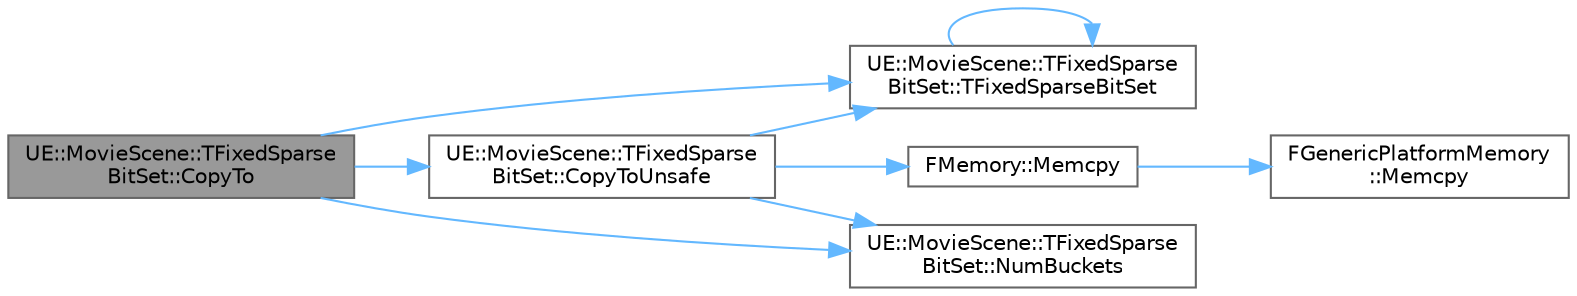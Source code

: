 digraph "UE::MovieScene::TFixedSparseBitSet::CopyTo"
{
 // INTERACTIVE_SVG=YES
 // LATEX_PDF_SIZE
  bgcolor="transparent";
  edge [fontname=Helvetica,fontsize=10,labelfontname=Helvetica,labelfontsize=10];
  node [fontname=Helvetica,fontsize=10,shape=box,height=0.2,width=0.4];
  rankdir="LR";
  Node1 [id="Node000001",label="UE::MovieScene::TFixedSparse\lBitSet::CopyTo",height=0.2,width=0.4,color="gray40", fillcolor="grey60", style="filled", fontcolor="black",tooltip=" "];
  Node1 -> Node2 [id="edge1_Node000001_Node000002",color="steelblue1",style="solid",tooltip=" "];
  Node2 [id="Node000002",label="UE::MovieScene::TFixedSparse\lBitSet::TFixedSparseBitSet",height=0.2,width=0.4,color="grey40", fillcolor="white", style="filled",URL="$dc/d7f/structUE_1_1MovieScene_1_1TFixedSparseBitSet.html#af4348b485f066396fa2ffed94d42a855",tooltip=" "];
  Node2 -> Node2 [id="edge2_Node000002_Node000002",color="steelblue1",style="solid",tooltip=" "];
  Node1 -> Node3 [id="edge3_Node000001_Node000003",color="steelblue1",style="solid",tooltip=" "];
  Node3 [id="Node000003",label="UE::MovieScene::TFixedSparse\lBitSet::CopyToUnsafe",height=0.2,width=0.4,color="grey40", fillcolor="white", style="filled",URL="$dc/d7f/structUE_1_1MovieScene_1_1TFixedSparseBitSet.html#a83bf201e464d1e0066561a4fc78cb80e",tooltip="Copy this bitset to another without resizing the destination's bucket storage."];
  Node3 -> Node2 [id="edge4_Node000003_Node000002",color="steelblue1",style="solid",tooltip=" "];
  Node3 -> Node4 [id="edge5_Node000003_Node000004",color="steelblue1",style="solid",tooltip=" "];
  Node4 [id="Node000004",label="FMemory::Memcpy",height=0.2,width=0.4,color="grey40", fillcolor="white", style="filled",URL="$de/d4a/structFMemory.html#af5c0a2f1987809876d6d72269851e89c",tooltip=" "];
  Node4 -> Node5 [id="edge6_Node000004_Node000005",color="steelblue1",style="solid",tooltip=" "];
  Node5 [id="Node000005",label="FGenericPlatformMemory\l::Memcpy",height=0.2,width=0.4,color="grey40", fillcolor="white", style="filled",URL="$d3/dfd/structFGenericPlatformMemory.html#a13ca9511967a7af8d1c2c3beab1208e2",tooltip=" "];
  Node3 -> Node6 [id="edge7_Node000003_Node000006",color="steelblue1",style="solid",tooltip=" "];
  Node6 [id="Node000006",label="UE::MovieScene::TFixedSparse\lBitSet::NumBuckets",height=0.2,width=0.4,color="grey40", fillcolor="white", style="filled",URL="$dc/d7f/structUE_1_1MovieScene_1_1TFixedSparseBitSet.html#ae6a60576370fbe6fad75f71d38127674",tooltip="Count the number of buckets in this bitset."];
  Node1 -> Node6 [id="edge8_Node000001_Node000006",color="steelblue1",style="solid",tooltip=" "];
}

